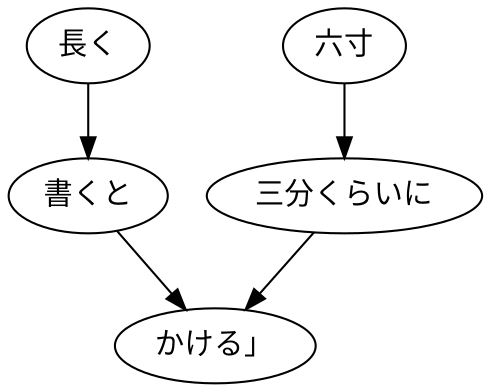 digraph graph4635 {
	node0 [label="長く"];
	node1 [label="書くと"];
	node2 [label="六寸"];
	node3 [label="三分くらいに"];
	node4 [label="かける」"];
	node0 -> node1;
	node1 -> node4;
	node2 -> node3;
	node3 -> node4;
}
